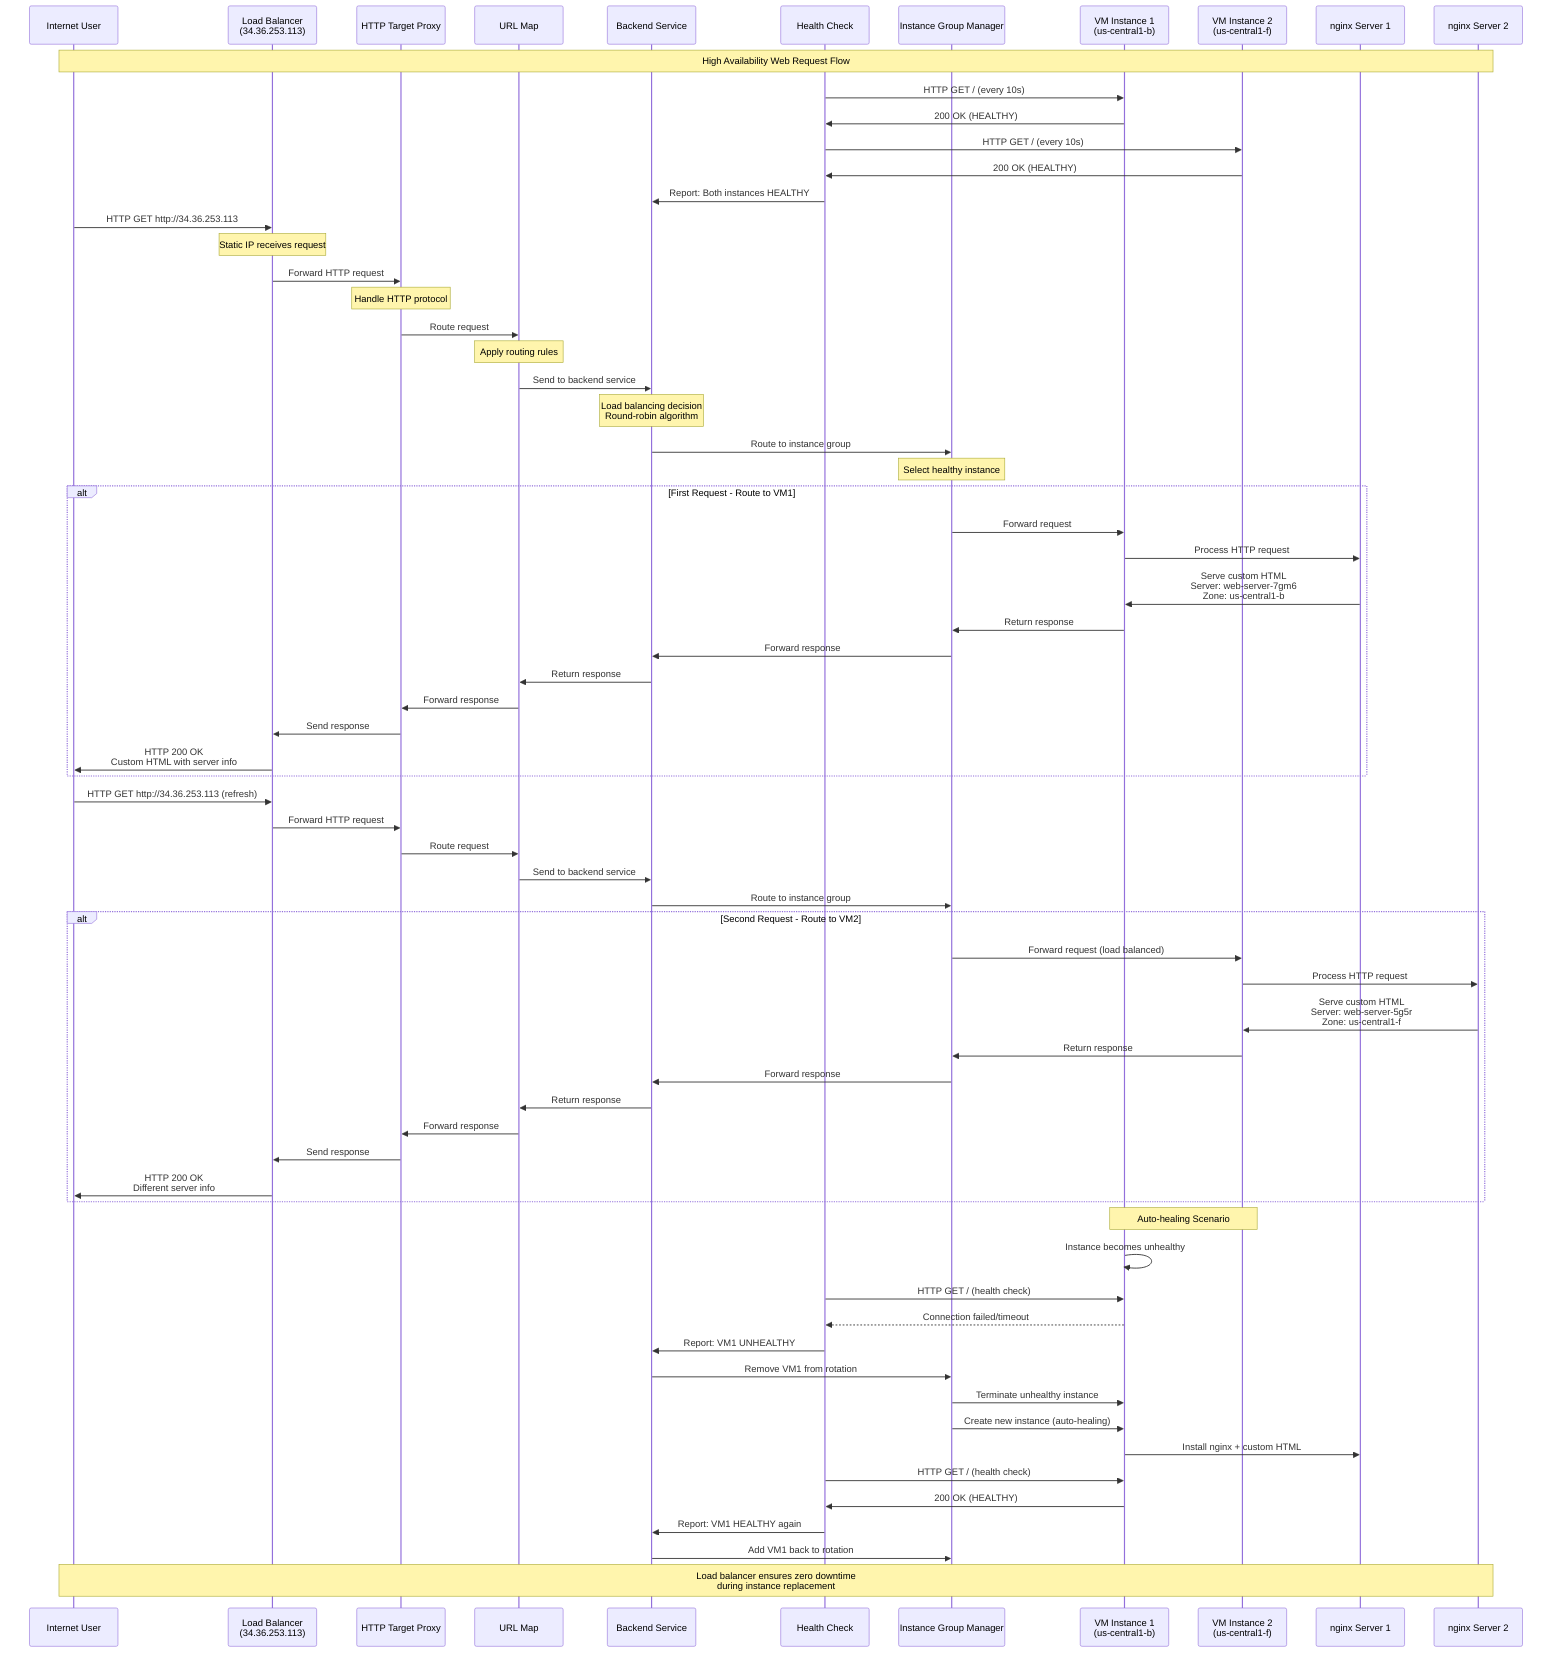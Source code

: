 sequenceDiagram
    participant User as Internet User
    participant LB as Load Balancer<br/>(34.36.253.113)
    participant Proxy as HTTP Target Proxy
    participant URLMap as URL Map
    participant Backend as Backend Service
    participant HC as Health Check
    participant IGM as Instance Group Manager
    participant VM1 as VM Instance 1<br/>(us-central1-b)
    participant VM2 as VM Instance 2<br/>(us-central1-f)
    participant nginx1 as nginx Server 1
    participant nginx2 as nginx Server 2
    
    Note over User,nginx2: High Availability Web Request Flow
    
    %% Health Check Process
    HC->>VM1: HTTP GET / (every 10s)
    VM1->>HC: 200 OK (HEALTHY)
    HC->>VM2: HTTP GET / (every 10s)
    VM2->>HC: 200 OK (HEALTHY)
    HC->>Backend: Report: Both instances HEALTHY
    
    %% User Request Flow
    User->>LB: HTTP GET http://34.36.253.113
    Note over LB: Static IP receives request
    
    LB->>Proxy: Forward HTTP request
    Note over Proxy: Handle HTTP protocol
    
    Proxy->>URLMap: Route request
    Note over URLMap: Apply routing rules
    
    URLMap->>Backend: Send to backend service
    Note over Backend: Load balancing decision<br/>Round-robin algorithm
    
    Backend->>IGM: Route to instance group
    Note over IGM: Select healthy instance
    
    alt First Request - Route to VM1
        IGM->>VM1: Forward request
        VM1->>nginx1: Process HTTP request
        nginx1->>VM1: Serve custom HTML<br/>Server: web-server-7gm6<br/>Zone: us-central1-b
        VM1->>IGM: Return response
        IGM->>Backend: Forward response
        Backend->>URLMap: Return response
        URLMap->>Proxy: Forward response
        Proxy->>LB: Send response
        LB->>User: HTTP 200 OK<br/>Custom HTML with server info
    end
    
    %% Second request to demonstrate load balancing
    User->>LB: HTTP GET http://34.36.253.113 (refresh)
    LB->>Proxy: Forward HTTP request
    Proxy->>URLMap: Route request
    URLMap->>Backend: Send to backend service
    Backend->>IGM: Route to instance group
    
    alt Second Request - Route to VM2
        IGM->>VM2: Forward request (load balanced)
        VM2->>nginx2: Process HTTP request
        nginx2->>VM2: Serve custom HTML<br/>Server: web-server-5g5r<br/>Zone: us-central1-f
        VM2->>IGM: Return response
        IGM->>Backend: Forward response
        Backend->>URLMap: Return response
        URLMap->>Proxy: Forward response
        Proxy->>LB: Send response
        LB->>User: HTTP 200 OK<br/>Different server info
    end
    
    %% Auto-healing scenario
    Note over VM1,VM2: Auto-healing Scenario
    VM1->>VM1: Instance becomes unhealthy
    HC->>VM1: HTTP GET / (health check)
    VM1-->>HC: Connection failed/timeout
    HC->>Backend: Report: VM1 UNHEALTHY
    Backend->>IGM: Remove VM1 from rotation
    IGM->>VM1: Terminate unhealthy instance
    IGM->>VM1: Create new instance (auto-healing)
    VM1->>nginx1: Install nginx + custom HTML
    HC->>VM1: HTTP GET / (health check)
    VM1->>HC: 200 OK (HEALTHY)
    HC->>Backend: Report: VM1 HEALTHY again
    Backend->>IGM: Add VM1 back to rotation
    
    Note over User,nginx2: Load balancer ensures zero downtime<br/>during instance replacement